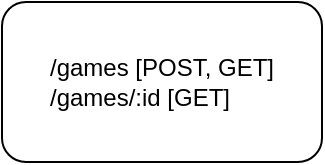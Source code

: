 <mxfile version="15.4.0" type="device"><diagram name="Page-1" id="13e1069c-82ec-6db2-03f1-153e76fe0fe0"><mxGraphModel dx="1662" dy="822" grid="1" gridSize="10" guides="1" tooltips="1" connect="1" arrows="1" fold="1" page="1" pageScale="1" pageWidth="1100" pageHeight="850" background="none" math="0" shadow="0"><root><mxCell id="0"/><mxCell id="1" parent="0"/><mxCell id="0W8-6oX0pOMH7o3IPglc-1" value="&lt;div style=&quot;text-align: left&quot;&gt;&lt;span&gt;/games [POST, GET]&lt;/span&gt;&lt;/div&gt;&lt;div style=&quot;text-align: left&quot;&gt;&lt;span&gt;/games/:id [GET]&lt;/span&gt;&lt;/div&gt;" style="rounded=1;whiteSpace=wrap;html=1;" vertex="1" parent="1"><mxGeometry x="80" y="40" width="160" height="80" as="geometry"/></mxCell></root></mxGraphModel></diagram></mxfile>